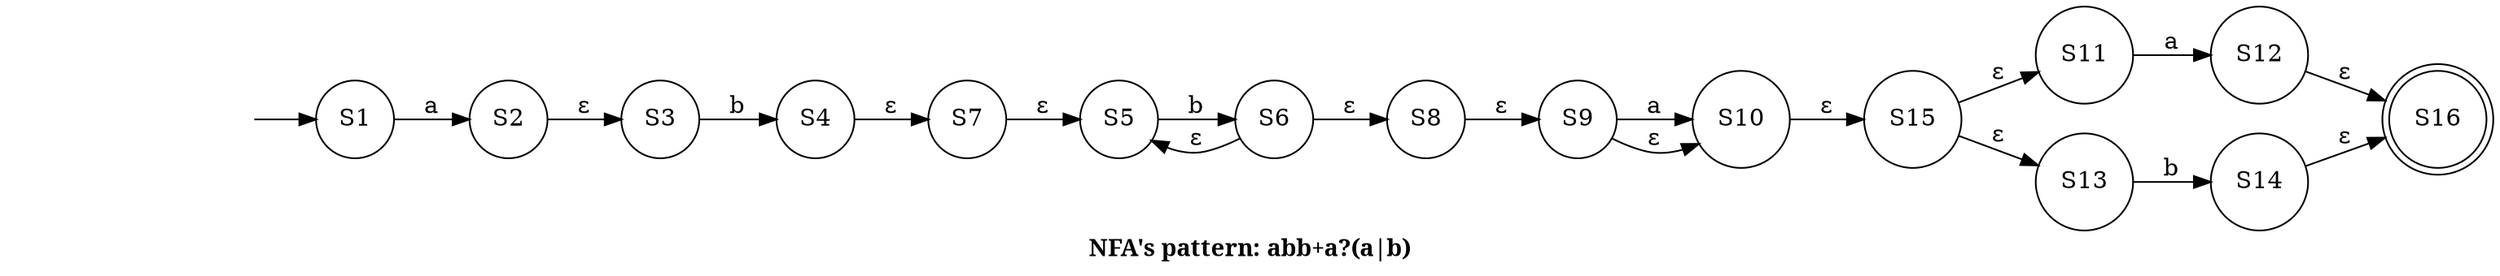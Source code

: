 digraph NFA {
	S1 [shape=circle]
	S2 [shape=circle]
	S3 [shape=circle]
	S4 [shape=circle]
	S5 [shape=circle]
	S6 [shape=circle]
	S7 [shape=circle]
	S8 [shape=circle]
	S9 [shape=circle]
	S10 [shape=circle]
	S11 [shape=circle]
	S12 [shape=circle]
	S15 [shape=circle]
	S16 [shape=doublecircle]
	S13 [shape=circle]
	S14 [shape=circle]
	startingState [style=invisible]
	S1 -> S2 [label=a]
	S2 -> S3 [label="ε"]
	S3 -> S4 [label=b]
	S4 -> S7 [label="ε"]
	S5 -> S6 [label=b]
	S6 -> S5 [label="ε"]
	S6 -> S8 [label="ε"]
	S7 -> S5 [label="ε"]
	S8 -> S9 [label="ε"]
	S9 -> S10 [label=a]
	S9 -> S10 [label="ε"]
	S10 -> S15 [label="ε"]
	S11 -> S12 [label=a]
	S12 -> S16 [label="ε"]
	S15 -> S11 [label="ε"]
	S15 -> S13 [label="ε"]
	S13 -> S14 [label=b]
	S14 -> S16 [label="ε"]
	startingState -> S1
	rankdir=LR
	fontname=bold label="NFA's pattern: abb+a?(a|b)"
}

